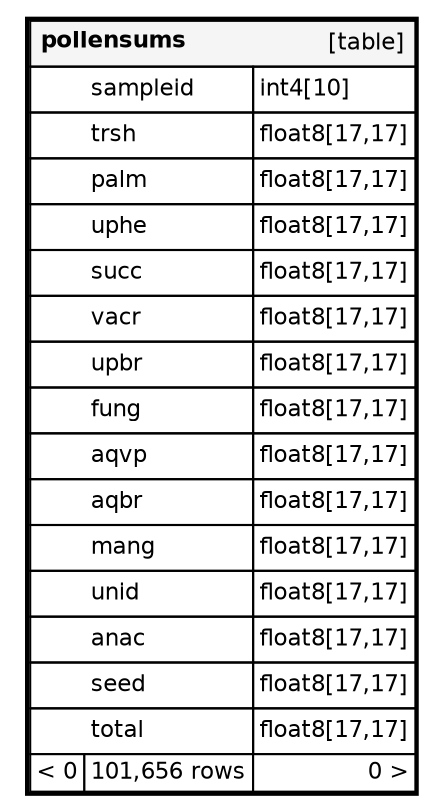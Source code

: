 digraph "pollensums" {
  graph [
    rankdir="RL"
    bgcolor="#ffffff"
    nodesep="0.18"
    ranksep="0.46"
    fontname="Helvetica"
    fontsize="11"
    ration="compress"
  ];
  node [
    fontname="Helvetica"
    fontsize="11"
    shape="plaintext"
  ];
  edge [
    arrowsize="0.8"
  ];
  "pollensums" [
   label=<
    <TABLE BORDER="2" CELLBORDER="1" CELLSPACING="0" BGCOLOR="#ffffff">
      <TR><TD COLSPAN="4"  BGCOLOR="#f5f5f5"><TABLE BORDER="0" CELLSPACING="0"><TR><TD ALIGN="LEFT"><B>pollensums</B></TD><TD ALIGN="RIGHT">[table]</TD></TR></TABLE></TD></TR>
      <TR><TD PORT="sampleid" COLSPAN="2" ALIGN="LEFT"><TABLE BORDER="0" CELLSPACING="0" ALIGN="LEFT"><TR ALIGN="LEFT"><TD ALIGN="LEFT" FIXEDSIZE="TRUE" WIDTH="15" HEIGHT="16"></TD><TD ALIGN="LEFT" FIXEDSIZE="TRUE" WIDTH="68" HEIGHT="16">sampleid</TD></TR></TABLE></TD><TD PORT="sampleid.type" ALIGN="LEFT">int4[10]</TD></TR>
      <TR><TD PORT="trsh" COLSPAN="2" ALIGN="LEFT"><TABLE BORDER="0" CELLSPACING="0" ALIGN="LEFT"><TR ALIGN="LEFT"><TD ALIGN="LEFT" FIXEDSIZE="TRUE" WIDTH="15" HEIGHT="16"></TD><TD ALIGN="LEFT" FIXEDSIZE="TRUE" WIDTH="68" HEIGHT="16">trsh</TD></TR></TABLE></TD><TD PORT="trsh.type" ALIGN="LEFT">float8[17,17]</TD></TR>
      <TR><TD PORT="palm" COLSPAN="2" ALIGN="LEFT"><TABLE BORDER="0" CELLSPACING="0" ALIGN="LEFT"><TR ALIGN="LEFT"><TD ALIGN="LEFT" FIXEDSIZE="TRUE" WIDTH="15" HEIGHT="16"></TD><TD ALIGN="LEFT" FIXEDSIZE="TRUE" WIDTH="68" HEIGHT="16">palm</TD></TR></TABLE></TD><TD PORT="palm.type" ALIGN="LEFT">float8[17,17]</TD></TR>
      <TR><TD PORT="uphe" COLSPAN="2" ALIGN="LEFT"><TABLE BORDER="0" CELLSPACING="0" ALIGN="LEFT"><TR ALIGN="LEFT"><TD ALIGN="LEFT" FIXEDSIZE="TRUE" WIDTH="15" HEIGHT="16"></TD><TD ALIGN="LEFT" FIXEDSIZE="TRUE" WIDTH="68" HEIGHT="16">uphe</TD></TR></TABLE></TD><TD PORT="uphe.type" ALIGN="LEFT">float8[17,17]</TD></TR>
      <TR><TD PORT="succ" COLSPAN="2" ALIGN="LEFT"><TABLE BORDER="0" CELLSPACING="0" ALIGN="LEFT"><TR ALIGN="LEFT"><TD ALIGN="LEFT" FIXEDSIZE="TRUE" WIDTH="15" HEIGHT="16"></TD><TD ALIGN="LEFT" FIXEDSIZE="TRUE" WIDTH="68" HEIGHT="16">succ</TD></TR></TABLE></TD><TD PORT="succ.type" ALIGN="LEFT">float8[17,17]</TD></TR>
      <TR><TD PORT="vacr" COLSPAN="2" ALIGN="LEFT"><TABLE BORDER="0" CELLSPACING="0" ALIGN="LEFT"><TR ALIGN="LEFT"><TD ALIGN="LEFT" FIXEDSIZE="TRUE" WIDTH="15" HEIGHT="16"></TD><TD ALIGN="LEFT" FIXEDSIZE="TRUE" WIDTH="68" HEIGHT="16">vacr</TD></TR></TABLE></TD><TD PORT="vacr.type" ALIGN="LEFT">float8[17,17]</TD></TR>
      <TR><TD PORT="upbr" COLSPAN="2" ALIGN="LEFT"><TABLE BORDER="0" CELLSPACING="0" ALIGN="LEFT"><TR ALIGN="LEFT"><TD ALIGN="LEFT" FIXEDSIZE="TRUE" WIDTH="15" HEIGHT="16"></TD><TD ALIGN="LEFT" FIXEDSIZE="TRUE" WIDTH="68" HEIGHT="16">upbr</TD></TR></TABLE></TD><TD PORT="upbr.type" ALIGN="LEFT">float8[17,17]</TD></TR>
      <TR><TD PORT="fung" COLSPAN="2" ALIGN="LEFT"><TABLE BORDER="0" CELLSPACING="0" ALIGN="LEFT"><TR ALIGN="LEFT"><TD ALIGN="LEFT" FIXEDSIZE="TRUE" WIDTH="15" HEIGHT="16"></TD><TD ALIGN="LEFT" FIXEDSIZE="TRUE" WIDTH="68" HEIGHT="16">fung</TD></TR></TABLE></TD><TD PORT="fung.type" ALIGN="LEFT">float8[17,17]</TD></TR>
      <TR><TD PORT="aqvp" COLSPAN="2" ALIGN="LEFT"><TABLE BORDER="0" CELLSPACING="0" ALIGN="LEFT"><TR ALIGN="LEFT"><TD ALIGN="LEFT" FIXEDSIZE="TRUE" WIDTH="15" HEIGHT="16"></TD><TD ALIGN="LEFT" FIXEDSIZE="TRUE" WIDTH="68" HEIGHT="16">aqvp</TD></TR></TABLE></TD><TD PORT="aqvp.type" ALIGN="LEFT">float8[17,17]</TD></TR>
      <TR><TD PORT="aqbr" COLSPAN="2" ALIGN="LEFT"><TABLE BORDER="0" CELLSPACING="0" ALIGN="LEFT"><TR ALIGN="LEFT"><TD ALIGN="LEFT" FIXEDSIZE="TRUE" WIDTH="15" HEIGHT="16"></TD><TD ALIGN="LEFT" FIXEDSIZE="TRUE" WIDTH="68" HEIGHT="16">aqbr</TD></TR></TABLE></TD><TD PORT="aqbr.type" ALIGN="LEFT">float8[17,17]</TD></TR>
      <TR><TD PORT="mang" COLSPAN="2" ALIGN="LEFT"><TABLE BORDER="0" CELLSPACING="0" ALIGN="LEFT"><TR ALIGN="LEFT"><TD ALIGN="LEFT" FIXEDSIZE="TRUE" WIDTH="15" HEIGHT="16"></TD><TD ALIGN="LEFT" FIXEDSIZE="TRUE" WIDTH="68" HEIGHT="16">mang</TD></TR></TABLE></TD><TD PORT="mang.type" ALIGN="LEFT">float8[17,17]</TD></TR>
      <TR><TD PORT="unid" COLSPAN="2" ALIGN="LEFT"><TABLE BORDER="0" CELLSPACING="0" ALIGN="LEFT"><TR ALIGN="LEFT"><TD ALIGN="LEFT" FIXEDSIZE="TRUE" WIDTH="15" HEIGHT="16"></TD><TD ALIGN="LEFT" FIXEDSIZE="TRUE" WIDTH="68" HEIGHT="16">unid</TD></TR></TABLE></TD><TD PORT="unid.type" ALIGN="LEFT">float8[17,17]</TD></TR>
      <TR><TD PORT="anac" COLSPAN="2" ALIGN="LEFT"><TABLE BORDER="0" CELLSPACING="0" ALIGN="LEFT"><TR ALIGN="LEFT"><TD ALIGN="LEFT" FIXEDSIZE="TRUE" WIDTH="15" HEIGHT="16"></TD><TD ALIGN="LEFT" FIXEDSIZE="TRUE" WIDTH="68" HEIGHT="16">anac</TD></TR></TABLE></TD><TD PORT="anac.type" ALIGN="LEFT">float8[17,17]</TD></TR>
      <TR><TD PORT="seed" COLSPAN="2" ALIGN="LEFT"><TABLE BORDER="0" CELLSPACING="0" ALIGN="LEFT"><TR ALIGN="LEFT"><TD ALIGN="LEFT" FIXEDSIZE="TRUE" WIDTH="15" HEIGHT="16"></TD><TD ALIGN="LEFT" FIXEDSIZE="TRUE" WIDTH="68" HEIGHT="16">seed</TD></TR></TABLE></TD><TD PORT="seed.type" ALIGN="LEFT">float8[17,17]</TD></TR>
      <TR><TD PORT="total" COLSPAN="2" ALIGN="LEFT"><TABLE BORDER="0" CELLSPACING="0" ALIGN="LEFT"><TR ALIGN="LEFT"><TD ALIGN="LEFT" FIXEDSIZE="TRUE" WIDTH="15" HEIGHT="16"></TD><TD ALIGN="LEFT" FIXEDSIZE="TRUE" WIDTH="68" HEIGHT="16">total</TD></TR></TABLE></TD><TD PORT="total.type" ALIGN="LEFT">float8[17,17]</TD></TR>
      <TR><TD ALIGN="LEFT" BGCOLOR="#ffffff">&lt; 0</TD><TD ALIGN="RIGHT" BGCOLOR="#ffffff">101,656 rows</TD><TD ALIGN="RIGHT" BGCOLOR="#ffffff">0 &gt;</TD></TR>
    </TABLE>>
    URL="../../tables/pollensums.html"
    target="_top"
    tooltip="pollensums"
  ];
}
